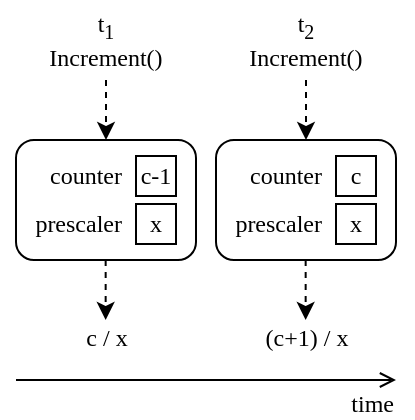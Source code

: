 <mxfile version="21.6.8" type="device">
  <diagram name="Page-1" id="jJRcLGqpbsfkfbd6XXXs">
    <mxGraphModel dx="523" dy="382" grid="1" gridSize="10" guides="1" tooltips="1" connect="1" arrows="1" fold="1" page="1" pageScale="1" pageWidth="850" pageHeight="1100" math="0" shadow="0">
      <root>
        <mxCell id="0" />
        <mxCell id="1" parent="0" />
        <mxCell id="eMezQqYXwc0iN8xEVQgL-25" value="" style="rounded=1;whiteSpace=wrap;html=1;fontFamily=Computer Modern;" parent="1" vertex="1">
          <mxGeometry x="135" y="190" width="90" height="60" as="geometry" />
        </mxCell>
        <mxCell id="eMezQqYXwc0iN8xEVQgL-26" value="c-1" style="rounded=0;whiteSpace=wrap;html=1;fontFamily=Computer Modern;" parent="1" vertex="1">
          <mxGeometry x="195" y="198" width="20" height="20" as="geometry" />
        </mxCell>
        <mxCell id="eMezQqYXwc0iN8xEVQgL-27" value="counter" style="text;html=1;strokeColor=none;fillColor=none;align=right;verticalAlign=middle;whiteSpace=wrap;rounded=0;fontFamily=Computer Modern;" parent="1" vertex="1">
          <mxGeometry x="130" y="200.5" width="60" height="15" as="geometry" />
        </mxCell>
        <mxCell id="eMezQqYXwc0iN8xEVQgL-28" value="" style="endArrow=classic;html=1;rounded=0;dashed=1;entryX=0.5;entryY=0;entryDx=0;entryDy=0;fontFamily=Computer Modern;" parent="1" target="eMezQqYXwc0iN8xEVQgL-25" edge="1">
          <mxGeometry width="50" height="50" relative="1" as="geometry">
            <mxPoint x="180" y="160" as="sourcePoint" />
            <mxPoint x="195" y="110" as="targetPoint" />
          </mxGeometry>
        </mxCell>
        <mxCell id="eMezQqYXwc0iN8xEVQgL-29" value="" style="endArrow=classic;html=1;rounded=0;dashed=1;entryX=0.5;entryY=0;entryDx=0;entryDy=0;fontFamily=Computer Modern;" parent="1" edge="1">
          <mxGeometry width="50" height="50" relative="1" as="geometry">
            <mxPoint x="179.83" y="250" as="sourcePoint" />
            <mxPoint x="179.83" y="280" as="targetPoint" />
          </mxGeometry>
        </mxCell>
        <mxCell id="eMezQqYXwc0iN8xEVQgL-30" value="t&lt;sub&gt;1&lt;/sub&gt;&lt;br&gt;Increment()" style="text;html=1;strokeColor=none;fillColor=none;align=center;verticalAlign=middle;whiteSpace=wrap;rounded=0;fontFamily=Computer Modern;" parent="1" vertex="1">
          <mxGeometry x="150" y="120" width="60" height="40" as="geometry" />
        </mxCell>
        <mxCell id="eMezQqYXwc0iN8xEVQgL-31" value="c / x" style="text;html=1;strokeColor=none;fillColor=none;align=center;verticalAlign=middle;whiteSpace=wrap;rounded=0;fontFamily=Computer Modern;" parent="1" vertex="1">
          <mxGeometry x="163.5" y="284" width="32.5" height="10" as="geometry" />
        </mxCell>
        <mxCell id="Nr94H_6sKJIdwoHoWn_e-1" value="x" style="rounded=0;whiteSpace=wrap;html=1;fontFamily=Computer Modern;" parent="1" vertex="1">
          <mxGeometry x="195" y="222" width="20" height="20" as="geometry" />
        </mxCell>
        <mxCell id="Nr94H_6sKJIdwoHoWn_e-2" value="prescaler" style="text;html=1;strokeColor=none;fillColor=none;align=right;verticalAlign=middle;whiteSpace=wrap;rounded=0;fontFamily=Computer Modern;" parent="1" vertex="1">
          <mxGeometry x="130" y="224.5" width="60" height="15" as="geometry" />
        </mxCell>
        <mxCell id="Nr94H_6sKJIdwoHoWn_e-3" value="" style="rounded=1;whiteSpace=wrap;html=1;fontFamily=Computer Modern;" parent="1" vertex="1">
          <mxGeometry x="235" y="190" width="90" height="60" as="geometry" />
        </mxCell>
        <mxCell id="Nr94H_6sKJIdwoHoWn_e-4" value="c" style="rounded=0;whiteSpace=wrap;html=1;fontFamily=Computer Modern;" parent="1" vertex="1">
          <mxGeometry x="295" y="198" width="20" height="20" as="geometry" />
        </mxCell>
        <mxCell id="Nr94H_6sKJIdwoHoWn_e-5" value="counter" style="text;html=1;strokeColor=none;fillColor=none;align=right;verticalAlign=middle;whiteSpace=wrap;rounded=0;fontFamily=Computer Modern;" parent="1" vertex="1">
          <mxGeometry x="230" y="200.5" width="60" height="15" as="geometry" />
        </mxCell>
        <mxCell id="Nr94H_6sKJIdwoHoWn_e-6" value="" style="endArrow=classic;html=1;rounded=0;dashed=1;entryX=0.5;entryY=0;entryDx=0;entryDy=0;fontFamily=Computer Modern;" parent="1" target="Nr94H_6sKJIdwoHoWn_e-3" edge="1">
          <mxGeometry width="50" height="50" relative="1" as="geometry">
            <mxPoint x="280" y="160" as="sourcePoint" />
            <mxPoint x="295" y="110" as="targetPoint" />
          </mxGeometry>
        </mxCell>
        <mxCell id="Nr94H_6sKJIdwoHoWn_e-7" value="" style="endArrow=classic;html=1;rounded=0;dashed=1;entryX=0.5;entryY=0;entryDx=0;entryDy=0;fontFamily=Computer Modern;" parent="1" edge="1">
          <mxGeometry width="50" height="50" relative="1" as="geometry">
            <mxPoint x="279.83" y="250" as="sourcePoint" />
            <mxPoint x="279.83" y="280" as="targetPoint" />
          </mxGeometry>
        </mxCell>
        <mxCell id="Nr94H_6sKJIdwoHoWn_e-8" value="t&lt;sub&gt;2&lt;/sub&gt;&lt;br&gt;Increment()" style="text;html=1;strokeColor=none;fillColor=none;align=center;verticalAlign=middle;whiteSpace=wrap;rounded=0;fontFamily=Computer Modern;" parent="1" vertex="1">
          <mxGeometry x="250" y="120" width="60" height="40" as="geometry" />
        </mxCell>
        <mxCell id="Nr94H_6sKJIdwoHoWn_e-9" value="(c+1) / x" style="text;html=1;strokeColor=none;fillColor=none;align=center;verticalAlign=middle;whiteSpace=wrap;rounded=0;fontFamily=Computer Modern;" parent="1" vertex="1">
          <mxGeometry x="256.75" y="284" width="46.5" height="10" as="geometry" />
        </mxCell>
        <mxCell id="Nr94H_6sKJIdwoHoWn_e-10" value="x" style="rounded=0;whiteSpace=wrap;html=1;fontFamily=Computer Modern;" parent="1" vertex="1">
          <mxGeometry x="295" y="222" width="20" height="20" as="geometry" />
        </mxCell>
        <mxCell id="Nr94H_6sKJIdwoHoWn_e-11" value="prescaler" style="text;html=1;strokeColor=none;fillColor=none;align=right;verticalAlign=middle;whiteSpace=wrap;rounded=0;fontFamily=Computer Modern;" parent="1" vertex="1">
          <mxGeometry x="230" y="224.5" width="60" height="15" as="geometry" />
        </mxCell>
        <mxCell id="Nr94H_6sKJIdwoHoWn_e-12" value="" style="endArrow=open;html=1;rounded=0;endFill=0;" parent="1" edge="1">
          <mxGeometry width="50" height="50" relative="1" as="geometry">
            <mxPoint x="135" y="310" as="sourcePoint" />
            <mxPoint x="325" y="310" as="targetPoint" />
          </mxGeometry>
        </mxCell>
        <mxCell id="Nr94H_6sKJIdwoHoWn_e-13" value="time" style="text;html=1;strokeColor=none;fillColor=none;align=right;verticalAlign=middle;whiteSpace=wrap;rounded=0;fontFamily=Computer Modern;" parent="1" vertex="1">
          <mxGeometry x="266" y="314" width="60" height="15" as="geometry" />
        </mxCell>
      </root>
    </mxGraphModel>
  </diagram>
</mxfile>
